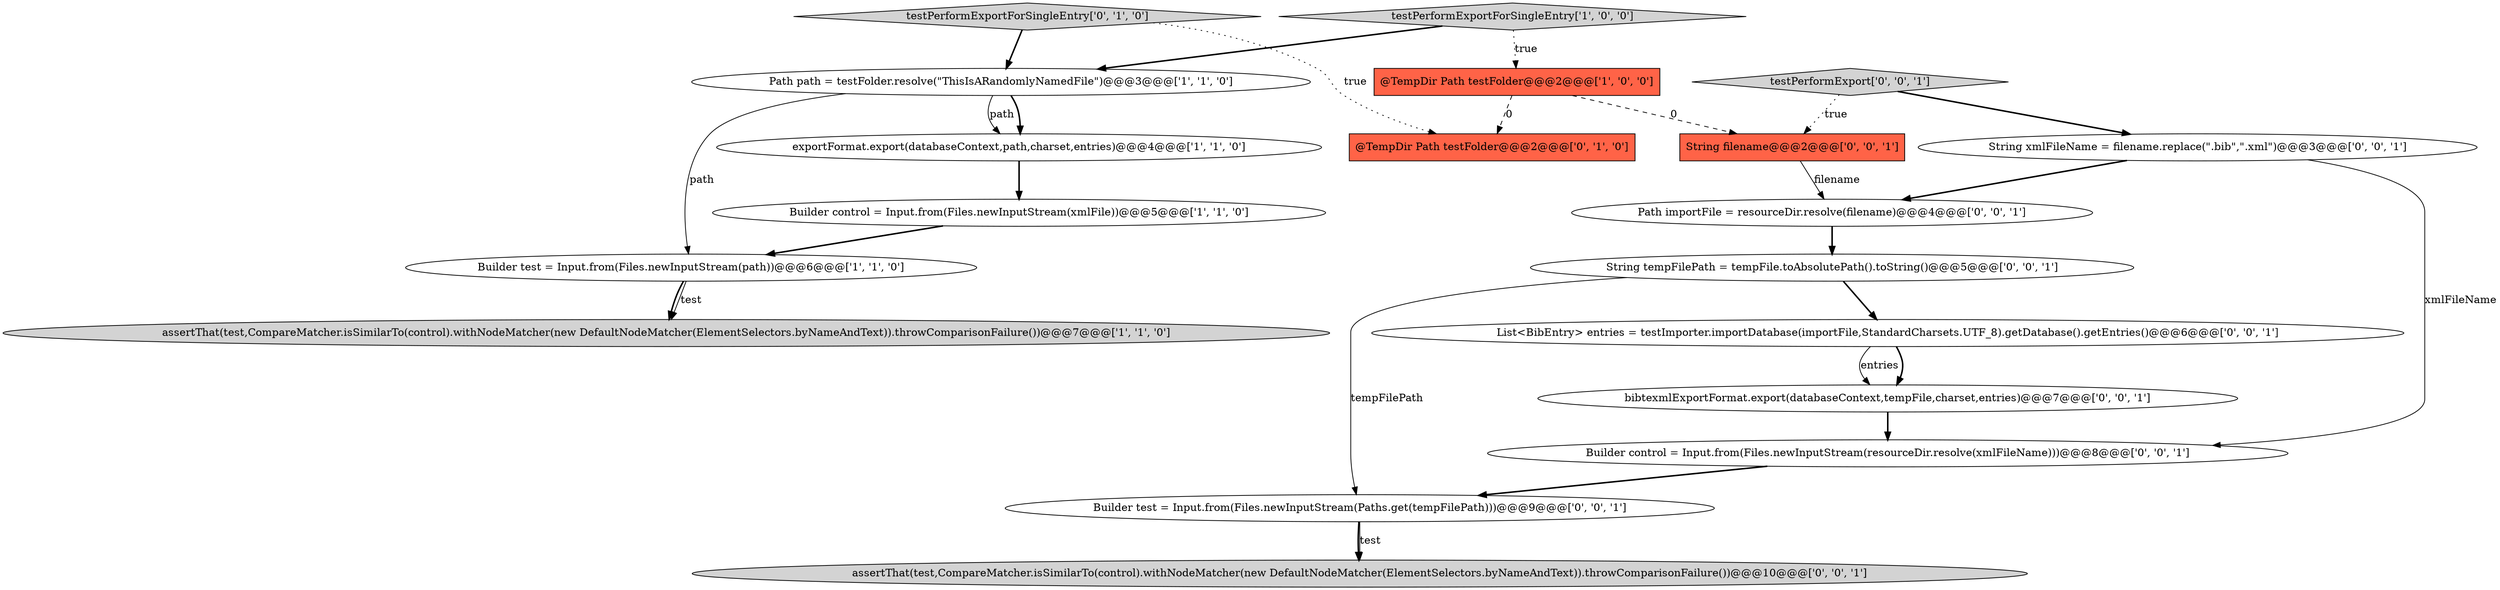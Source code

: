 digraph {
4 [style = filled, label = "Builder test = Input.from(Files.newInputStream(path))@@@6@@@['1', '1', '0']", fillcolor = white, shape = ellipse image = "AAA0AAABBB1BBB"];
2 [style = filled, label = "Builder control = Input.from(Files.newInputStream(xmlFile))@@@5@@@['1', '1', '0']", fillcolor = white, shape = ellipse image = "AAA0AAABBB1BBB"];
6 [style = filled, label = "exportFormat.export(databaseContext,path,charset,entries)@@@4@@@['1', '1', '0']", fillcolor = white, shape = ellipse image = "AAA0AAABBB1BBB"];
5 [style = filled, label = "@TempDir Path testFolder@@@2@@@['1', '0', '0']", fillcolor = tomato, shape = box image = "AAA1AAABBB1BBB"];
8 [style = filled, label = "testPerformExportForSingleEntry['0', '1', '0']", fillcolor = lightgray, shape = diamond image = "AAA0AAABBB2BBB"];
13 [style = filled, label = "String tempFilePath = tempFile.toAbsolutePath().toString()@@@5@@@['0', '0', '1']", fillcolor = white, shape = ellipse image = "AAA0AAABBB3BBB"];
12 [style = filled, label = "Builder control = Input.from(Files.newInputStream(resourceDir.resolve(xmlFileName)))@@@8@@@['0', '0', '1']", fillcolor = white, shape = ellipse image = "AAA0AAABBB3BBB"];
15 [style = filled, label = "testPerformExport['0', '0', '1']", fillcolor = lightgray, shape = diamond image = "AAA0AAABBB3BBB"];
16 [style = filled, label = "String xmlFileName = filename.replace(\".bib\",\".xml\")@@@3@@@['0', '0', '1']", fillcolor = white, shape = ellipse image = "AAA0AAABBB3BBB"];
3 [style = filled, label = "Path path = testFolder.resolve(\"ThisIsARandomlyNamedFile\")@@@3@@@['1', '1', '0']", fillcolor = white, shape = ellipse image = "AAA0AAABBB1BBB"];
10 [style = filled, label = "Path importFile = resourceDir.resolve(filename)@@@4@@@['0', '0', '1']", fillcolor = white, shape = ellipse image = "AAA0AAABBB3BBB"];
11 [style = filled, label = "assertThat(test,CompareMatcher.isSimilarTo(control).withNodeMatcher(new DefaultNodeMatcher(ElementSelectors.byNameAndText)).throwComparisonFailure())@@@10@@@['0', '0', '1']", fillcolor = lightgray, shape = ellipse image = "AAA0AAABBB3BBB"];
17 [style = filled, label = "String filename@@@2@@@['0', '0', '1']", fillcolor = tomato, shape = box image = "AAA0AAABBB3BBB"];
14 [style = filled, label = "bibtexmlExportFormat.export(databaseContext,tempFile,charset,entries)@@@7@@@['0', '0', '1']", fillcolor = white, shape = ellipse image = "AAA0AAABBB3BBB"];
0 [style = filled, label = "assertThat(test,CompareMatcher.isSimilarTo(control).withNodeMatcher(new DefaultNodeMatcher(ElementSelectors.byNameAndText)).throwComparisonFailure())@@@7@@@['1', '1', '0']", fillcolor = lightgray, shape = ellipse image = "AAA0AAABBB1BBB"];
18 [style = filled, label = "Builder test = Input.from(Files.newInputStream(Paths.get(tempFilePath)))@@@9@@@['0', '0', '1']", fillcolor = white, shape = ellipse image = "AAA0AAABBB3BBB"];
9 [style = filled, label = "List<BibEntry> entries = testImporter.importDatabase(importFile,StandardCharsets.UTF_8).getDatabase().getEntries()@@@6@@@['0', '0', '1']", fillcolor = white, shape = ellipse image = "AAA0AAABBB3BBB"];
1 [style = filled, label = "testPerformExportForSingleEntry['1', '0', '0']", fillcolor = lightgray, shape = diamond image = "AAA0AAABBB1BBB"];
7 [style = filled, label = "@TempDir Path testFolder@@@2@@@['0', '1', '0']", fillcolor = tomato, shape = box image = "AAA1AAABBB2BBB"];
16->10 [style = bold, label=""];
18->11 [style = bold, label=""];
8->3 [style = bold, label=""];
3->4 [style = solid, label="path"];
1->3 [style = bold, label=""];
8->7 [style = dotted, label="true"];
3->6 [style = bold, label=""];
16->12 [style = solid, label="xmlFileName"];
15->16 [style = bold, label=""];
2->4 [style = bold, label=""];
4->0 [style = bold, label=""];
6->2 [style = bold, label=""];
15->17 [style = dotted, label="true"];
4->0 [style = solid, label="test"];
5->17 [style = dashed, label="0"];
10->13 [style = bold, label=""];
14->12 [style = bold, label=""];
12->18 [style = bold, label=""];
17->10 [style = solid, label="filename"];
9->14 [style = bold, label=""];
18->11 [style = solid, label="test"];
13->9 [style = bold, label=""];
5->7 [style = dashed, label="0"];
9->14 [style = solid, label="entries"];
13->18 [style = solid, label="tempFilePath"];
1->5 [style = dotted, label="true"];
3->6 [style = solid, label="path"];
}
